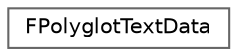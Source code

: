 digraph "Graphical Class Hierarchy"
{
 // INTERACTIVE_SVG=YES
 // LATEX_PDF_SIZE
  bgcolor="transparent";
  edge [fontname=Helvetica,fontsize=10,labelfontname=Helvetica,labelfontsize=10];
  node [fontname=Helvetica,fontsize=10,shape=box,height=0.2,width=0.4];
  rankdir="LR";
  Node0 [id="Node000000",label="FPolyglotTextData",height=0.2,width=0.4,color="grey40", fillcolor="white", style="filled",URL="$d8/d65/structFPolyglotTextData.html",tooltip="Polyglot data that may be registered to the text localization manager at runtime."];
}
